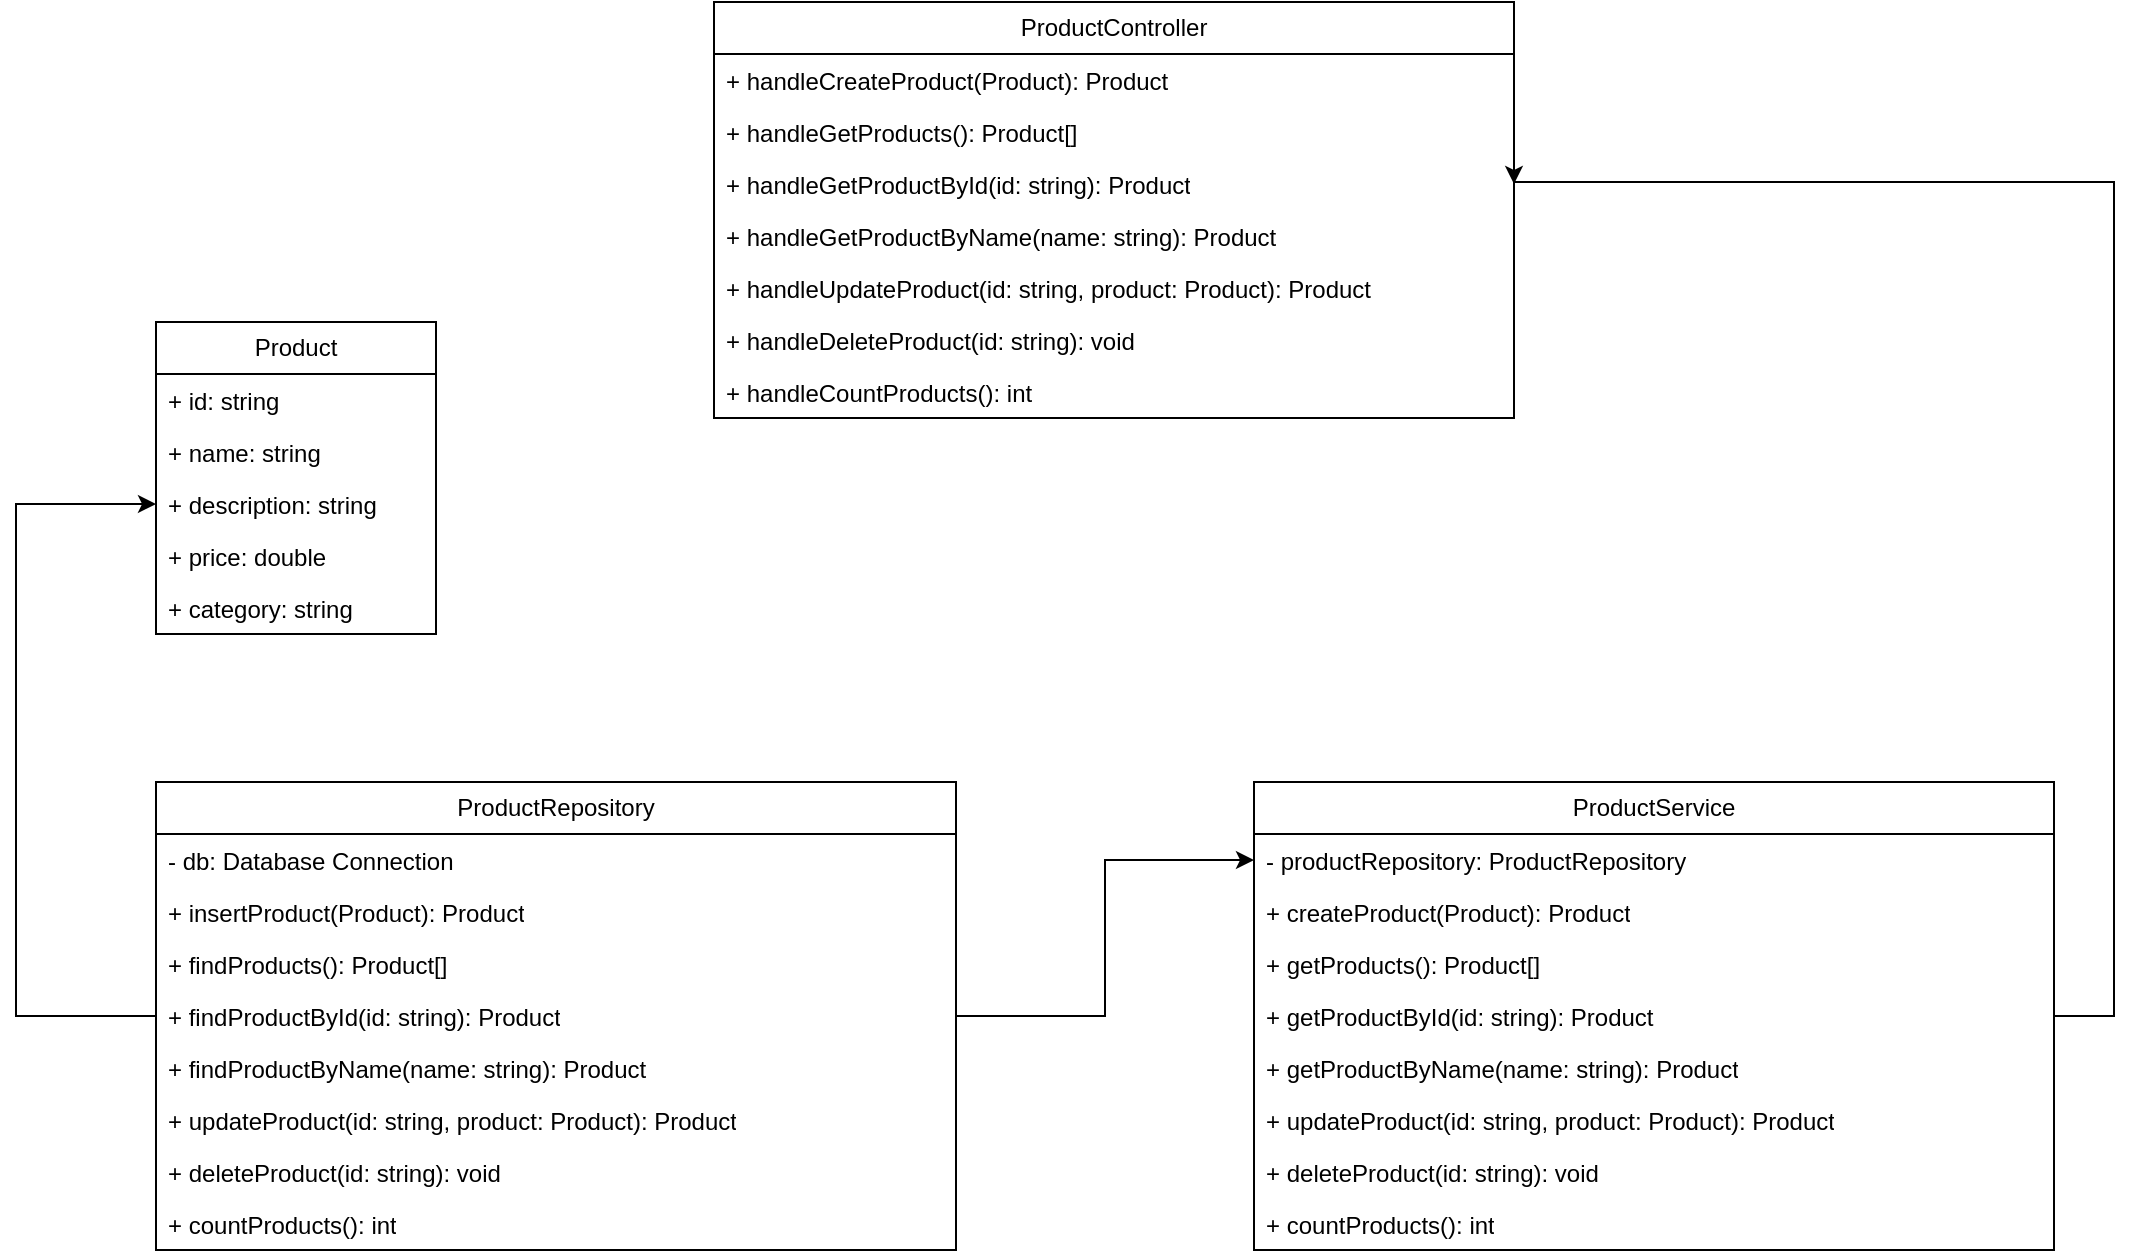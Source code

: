 <mxfile version="24.4.8" type="device">
  <diagram name="Page-1" id="ZH01SxiYz7vFpwnW-DXV">
    <mxGraphModel dx="2082" dy="1195" grid="1" gridSize="10" guides="1" tooltips="1" connect="1" arrows="1" fold="1" page="1" pageScale="1" pageWidth="850" pageHeight="1100" math="0" shadow="0">
      <root>
        <mxCell id="0" />
        <mxCell id="1" parent="0" />
        <mxCell id="GuW4qnZZ-TQXwJMq33fZ-1" value="Product" style="swimlane;fontStyle=0;childLayout=stackLayout;horizontal=1;startSize=26;fillColor=none;horizontalStack=0;resizeParent=1;resizeParentMax=0;resizeLast=0;collapsible=1;marginBottom=0;whiteSpace=wrap;html=1;" vertex="1" parent="1">
          <mxGeometry x="-229" y="710" width="140" height="156" as="geometry">
            <mxRectangle x="350" y="510" width="80" height="30" as="alternateBounds" />
          </mxGeometry>
        </mxCell>
        <mxCell id="GuW4qnZZ-TQXwJMq33fZ-2" value="+ id: string" style="text;strokeColor=none;fillColor=none;align=left;verticalAlign=top;spacingLeft=4;spacingRight=4;overflow=hidden;rotatable=0;points=[[0,0.5],[1,0.5]];portConstraint=eastwest;whiteSpace=wrap;html=1;" vertex="1" parent="GuW4qnZZ-TQXwJMq33fZ-1">
          <mxGeometry y="26" width="140" height="26" as="geometry" />
        </mxCell>
        <mxCell id="GuW4qnZZ-TQXwJMq33fZ-3" value="+ name: string" style="text;strokeColor=none;fillColor=none;align=left;verticalAlign=top;spacingLeft=4;spacingRight=4;overflow=hidden;rotatable=0;points=[[0,0.5],[1,0.5]];portConstraint=eastwest;whiteSpace=wrap;html=1;" vertex="1" parent="GuW4qnZZ-TQXwJMq33fZ-1">
          <mxGeometry y="52" width="140" height="26" as="geometry" />
        </mxCell>
        <mxCell id="GuW4qnZZ-TQXwJMq33fZ-4" value="+ description: string" style="text;strokeColor=none;fillColor=none;align=left;verticalAlign=top;spacingLeft=4;spacingRight=4;overflow=hidden;rotatable=0;points=[[0,0.5],[1,0.5]];portConstraint=eastwest;whiteSpace=wrap;html=1;" vertex="1" parent="GuW4qnZZ-TQXwJMq33fZ-1">
          <mxGeometry y="78" width="140" height="26" as="geometry" />
        </mxCell>
        <mxCell id="GuW4qnZZ-TQXwJMq33fZ-20" value="+ price: double" style="text;strokeColor=none;fillColor=none;align=left;verticalAlign=top;spacingLeft=4;spacingRight=4;overflow=hidden;rotatable=0;points=[[0,0.5],[1,0.5]];portConstraint=eastwest;whiteSpace=wrap;html=1;" vertex="1" parent="GuW4qnZZ-TQXwJMq33fZ-1">
          <mxGeometry y="104" width="140" height="26" as="geometry" />
        </mxCell>
        <mxCell id="GuW4qnZZ-TQXwJMq33fZ-23" value="+ category: string" style="text;strokeColor=none;fillColor=none;align=left;verticalAlign=top;spacingLeft=4;spacingRight=4;overflow=hidden;rotatable=0;points=[[0,0.5],[1,0.5]];portConstraint=eastwest;whiteSpace=wrap;html=1;" vertex="1" parent="GuW4qnZZ-TQXwJMq33fZ-1">
          <mxGeometry y="130" width="140" height="26" as="geometry" />
        </mxCell>
        <mxCell id="GuW4qnZZ-TQXwJMq33fZ-25" value="ProductController" style="swimlane;fontStyle=0;childLayout=stackLayout;horizontal=1;startSize=26;fillColor=none;horizontalStack=0;resizeParent=1;resizeParentMax=0;resizeLast=0;collapsible=1;marginBottom=0;whiteSpace=wrap;html=1;" vertex="1" parent="1">
          <mxGeometry x="50" y="550" width="400" height="208" as="geometry" />
        </mxCell>
        <mxCell id="GuW4qnZZ-TQXwJMq33fZ-26" value="+ handleCreateProduct(Product): Product" style="text;strokeColor=none;fillColor=none;align=left;verticalAlign=top;spacingLeft=4;spacingRight=4;overflow=hidden;rotatable=0;points=[[0,0.5],[1,0.5]];portConstraint=eastwest;whiteSpace=wrap;html=1;" vertex="1" parent="GuW4qnZZ-TQXwJMq33fZ-25">
          <mxGeometry y="26" width="400" height="26" as="geometry" />
        </mxCell>
        <mxCell id="GuW4qnZZ-TQXwJMq33fZ-27" value="+ handleGetProducts(): Product[]" style="text;strokeColor=none;fillColor=none;align=left;verticalAlign=top;spacingLeft=4;spacingRight=4;overflow=hidden;rotatable=0;points=[[0,0.5],[1,0.5]];portConstraint=eastwest;whiteSpace=wrap;html=1;" vertex="1" parent="GuW4qnZZ-TQXwJMq33fZ-25">
          <mxGeometry y="52" width="400" height="26" as="geometry" />
        </mxCell>
        <mxCell id="GuW4qnZZ-TQXwJMq33fZ-28" value="+ handleGetProductById(id: string): Product" style="text;strokeColor=none;fillColor=none;align=left;verticalAlign=top;spacingLeft=4;spacingRight=4;overflow=hidden;rotatable=0;points=[[0,0.5],[1,0.5]];portConstraint=eastwest;whiteSpace=wrap;html=1;" vertex="1" parent="GuW4qnZZ-TQXwJMq33fZ-25">
          <mxGeometry y="78" width="400" height="26" as="geometry" />
        </mxCell>
        <mxCell id="GuW4qnZZ-TQXwJMq33fZ-39" value="+ handleGetProductByName(name: string): Product&lt;div&gt;&lt;br&gt;&lt;/div&gt;" style="text;strokeColor=none;fillColor=none;align=left;verticalAlign=top;spacingLeft=4;spacingRight=4;overflow=hidden;rotatable=0;points=[[0,0.5],[1,0.5]];portConstraint=eastwest;whiteSpace=wrap;html=1;" vertex="1" parent="GuW4qnZZ-TQXwJMq33fZ-25">
          <mxGeometry y="104" width="400" height="26" as="geometry" />
        </mxCell>
        <mxCell id="GuW4qnZZ-TQXwJMq33fZ-38" value="+ handleUpdateProduct(id: string, product: Product): Product" style="text;strokeColor=none;fillColor=none;align=left;verticalAlign=top;spacingLeft=4;spacingRight=4;overflow=hidden;rotatable=0;points=[[0,0.5],[1,0.5]];portConstraint=eastwest;whiteSpace=wrap;html=1;" vertex="1" parent="GuW4qnZZ-TQXwJMq33fZ-25">
          <mxGeometry y="130" width="400" height="26" as="geometry" />
        </mxCell>
        <mxCell id="GuW4qnZZ-TQXwJMq33fZ-37" value="+ handleDeleteProduct(id: string): void" style="text;strokeColor=none;fillColor=none;align=left;verticalAlign=top;spacingLeft=4;spacingRight=4;overflow=hidden;rotatable=0;points=[[0,0.5],[1,0.5]];portConstraint=eastwest;whiteSpace=wrap;html=1;" vertex="1" parent="GuW4qnZZ-TQXwJMq33fZ-25">
          <mxGeometry y="156" width="400" height="26" as="geometry" />
        </mxCell>
        <mxCell id="GuW4qnZZ-TQXwJMq33fZ-36" value="+ handleCountProducts(): int" style="text;strokeColor=none;fillColor=none;align=left;verticalAlign=top;spacingLeft=4;spacingRight=4;overflow=hidden;rotatable=0;points=[[0,0.5],[1,0.5]];portConstraint=eastwest;whiteSpace=wrap;html=1;" vertex="1" parent="GuW4qnZZ-TQXwJMq33fZ-25">
          <mxGeometry y="182" width="400" height="26" as="geometry" />
        </mxCell>
        <mxCell id="GuW4qnZZ-TQXwJMq33fZ-62" style="edgeStyle=orthogonalEdgeStyle;rounded=0;orthogonalLoop=1;jettySize=auto;html=1;entryX=1;entryY=0.5;entryDx=0;entryDy=0;" edge="1" parent="1" source="GuW4qnZZ-TQXwJMq33fZ-40" target="GuW4qnZZ-TQXwJMq33fZ-28">
          <mxGeometry relative="1" as="geometry">
            <Array as="points">
              <mxPoint x="750" y="1057" />
              <mxPoint x="750" y="640" />
            </Array>
          </mxGeometry>
        </mxCell>
        <mxCell id="GuW4qnZZ-TQXwJMq33fZ-40" value="ProductService" style="swimlane;fontStyle=0;childLayout=stackLayout;horizontal=1;startSize=26;fillColor=none;horizontalStack=0;resizeParent=1;resizeParentMax=0;resizeLast=0;collapsible=1;marginBottom=0;whiteSpace=wrap;html=1;" vertex="1" parent="1">
          <mxGeometry x="320" y="940" width="400" height="234" as="geometry" />
        </mxCell>
        <mxCell id="GuW4qnZZ-TQXwJMq33fZ-57" value="- productRepository: ProductRepository" style="text;strokeColor=none;fillColor=none;align=left;verticalAlign=top;spacingLeft=4;spacingRight=4;overflow=hidden;rotatable=0;points=[[0,0.5],[1,0.5]];portConstraint=eastwest;whiteSpace=wrap;html=1;" vertex="1" parent="GuW4qnZZ-TQXwJMq33fZ-40">
          <mxGeometry y="26" width="400" height="26" as="geometry" />
        </mxCell>
        <mxCell id="GuW4qnZZ-TQXwJMq33fZ-41" value="+ createProduct(Product): Product" style="text;strokeColor=none;fillColor=none;align=left;verticalAlign=top;spacingLeft=4;spacingRight=4;overflow=hidden;rotatable=0;points=[[0,0.5],[1,0.5]];portConstraint=eastwest;whiteSpace=wrap;html=1;" vertex="1" parent="GuW4qnZZ-TQXwJMq33fZ-40">
          <mxGeometry y="52" width="400" height="26" as="geometry" />
        </mxCell>
        <mxCell id="GuW4qnZZ-TQXwJMq33fZ-42" value="+ getProducts(): Product[]" style="text;strokeColor=none;fillColor=none;align=left;verticalAlign=top;spacingLeft=4;spacingRight=4;overflow=hidden;rotatable=0;points=[[0,0.5],[1,0.5]];portConstraint=eastwest;whiteSpace=wrap;html=1;" vertex="1" parent="GuW4qnZZ-TQXwJMq33fZ-40">
          <mxGeometry y="78" width="400" height="26" as="geometry" />
        </mxCell>
        <mxCell id="GuW4qnZZ-TQXwJMq33fZ-43" value="+ getProductById(id: string): Product" style="text;strokeColor=none;fillColor=none;align=left;verticalAlign=top;spacingLeft=4;spacingRight=4;overflow=hidden;rotatable=0;points=[[0,0.5],[1,0.5]];portConstraint=eastwest;whiteSpace=wrap;html=1;" vertex="1" parent="GuW4qnZZ-TQXwJMq33fZ-40">
          <mxGeometry y="104" width="400" height="26" as="geometry" />
        </mxCell>
        <mxCell id="GuW4qnZZ-TQXwJMq33fZ-44" value="+ getProductByName(name: string): Product&lt;div&gt;&lt;br&gt;&lt;/div&gt;" style="text;strokeColor=none;fillColor=none;align=left;verticalAlign=top;spacingLeft=4;spacingRight=4;overflow=hidden;rotatable=0;points=[[0,0.5],[1,0.5]];portConstraint=eastwest;whiteSpace=wrap;html=1;" vertex="1" parent="GuW4qnZZ-TQXwJMq33fZ-40">
          <mxGeometry y="130" width="400" height="26" as="geometry" />
        </mxCell>
        <mxCell id="GuW4qnZZ-TQXwJMq33fZ-45" value="+ updateProduct(id: string, product: Product): Product" style="text;strokeColor=none;fillColor=none;align=left;verticalAlign=top;spacingLeft=4;spacingRight=4;overflow=hidden;rotatable=0;points=[[0,0.5],[1,0.5]];portConstraint=eastwest;whiteSpace=wrap;html=1;" vertex="1" parent="GuW4qnZZ-TQXwJMq33fZ-40">
          <mxGeometry y="156" width="400" height="26" as="geometry" />
        </mxCell>
        <mxCell id="GuW4qnZZ-TQXwJMq33fZ-46" value="+ deleteProduct(id: string): void" style="text;strokeColor=none;fillColor=none;align=left;verticalAlign=top;spacingLeft=4;spacingRight=4;overflow=hidden;rotatable=0;points=[[0,0.5],[1,0.5]];portConstraint=eastwest;whiteSpace=wrap;html=1;" vertex="1" parent="GuW4qnZZ-TQXwJMq33fZ-40">
          <mxGeometry y="182" width="400" height="26" as="geometry" />
        </mxCell>
        <mxCell id="GuW4qnZZ-TQXwJMq33fZ-47" value="+ countProducts(): int" style="text;strokeColor=none;fillColor=none;align=left;verticalAlign=top;spacingLeft=4;spacingRight=4;overflow=hidden;rotatable=0;points=[[0,0.5],[1,0.5]];portConstraint=eastwest;whiteSpace=wrap;html=1;" vertex="1" parent="GuW4qnZZ-TQXwJMq33fZ-40">
          <mxGeometry y="208" width="400" height="26" as="geometry" />
        </mxCell>
        <mxCell id="GuW4qnZZ-TQXwJMq33fZ-60" style="edgeStyle=orthogonalEdgeStyle;rounded=0;orthogonalLoop=1;jettySize=auto;html=1;entryX=0;entryY=0.5;entryDx=0;entryDy=0;" edge="1" parent="1" source="GuW4qnZZ-TQXwJMq33fZ-48" target="GuW4qnZZ-TQXwJMq33fZ-57">
          <mxGeometry relative="1" as="geometry" />
        </mxCell>
        <mxCell id="GuW4qnZZ-TQXwJMq33fZ-48" value="ProductRepository" style="swimlane;fontStyle=0;childLayout=stackLayout;horizontal=1;startSize=26;fillColor=none;horizontalStack=0;resizeParent=1;resizeParentMax=0;resizeLast=0;collapsible=1;marginBottom=0;whiteSpace=wrap;html=1;" vertex="1" parent="1">
          <mxGeometry x="-229" y="940" width="400" height="234" as="geometry" />
        </mxCell>
        <mxCell id="GuW4qnZZ-TQXwJMq33fZ-56" value="- db: Database Connection" style="text;strokeColor=none;fillColor=none;align=left;verticalAlign=top;spacingLeft=4;spacingRight=4;overflow=hidden;rotatable=0;points=[[0,0.5],[1,0.5]];portConstraint=eastwest;whiteSpace=wrap;html=1;" vertex="1" parent="GuW4qnZZ-TQXwJMq33fZ-48">
          <mxGeometry y="26" width="400" height="26" as="geometry" />
        </mxCell>
        <mxCell id="GuW4qnZZ-TQXwJMq33fZ-49" value="+ insertProduct(Product): Product" style="text;strokeColor=none;fillColor=none;align=left;verticalAlign=top;spacingLeft=4;spacingRight=4;overflow=hidden;rotatable=0;points=[[0,0.5],[1,0.5]];portConstraint=eastwest;whiteSpace=wrap;html=1;" vertex="1" parent="GuW4qnZZ-TQXwJMq33fZ-48">
          <mxGeometry y="52" width="400" height="26" as="geometry" />
        </mxCell>
        <mxCell id="GuW4qnZZ-TQXwJMq33fZ-50" value="+ findProducts(): Product[]" style="text;strokeColor=none;fillColor=none;align=left;verticalAlign=top;spacingLeft=4;spacingRight=4;overflow=hidden;rotatable=0;points=[[0,0.5],[1,0.5]];portConstraint=eastwest;whiteSpace=wrap;html=1;" vertex="1" parent="GuW4qnZZ-TQXwJMq33fZ-48">
          <mxGeometry y="78" width="400" height="26" as="geometry" />
        </mxCell>
        <mxCell id="GuW4qnZZ-TQXwJMq33fZ-51" value="+ findProductById(id: string): Product" style="text;strokeColor=none;fillColor=none;align=left;verticalAlign=top;spacingLeft=4;spacingRight=4;overflow=hidden;rotatable=0;points=[[0,0.5],[1,0.5]];portConstraint=eastwest;whiteSpace=wrap;html=1;" vertex="1" parent="GuW4qnZZ-TQXwJMq33fZ-48">
          <mxGeometry y="104" width="400" height="26" as="geometry" />
        </mxCell>
        <mxCell id="GuW4qnZZ-TQXwJMq33fZ-52" value="+ findProductByName(name: string): Product&lt;div&gt;&lt;br&gt;&lt;/div&gt;" style="text;strokeColor=none;fillColor=none;align=left;verticalAlign=top;spacingLeft=4;spacingRight=4;overflow=hidden;rotatable=0;points=[[0,0.5],[1,0.5]];portConstraint=eastwest;whiteSpace=wrap;html=1;" vertex="1" parent="GuW4qnZZ-TQXwJMq33fZ-48">
          <mxGeometry y="130" width="400" height="26" as="geometry" />
        </mxCell>
        <mxCell id="GuW4qnZZ-TQXwJMq33fZ-53" value="+ updateProduct(id: string, product: Product): Product" style="text;strokeColor=none;fillColor=none;align=left;verticalAlign=top;spacingLeft=4;spacingRight=4;overflow=hidden;rotatable=0;points=[[0,0.5],[1,0.5]];portConstraint=eastwest;whiteSpace=wrap;html=1;" vertex="1" parent="GuW4qnZZ-TQXwJMq33fZ-48">
          <mxGeometry y="156" width="400" height="26" as="geometry" />
        </mxCell>
        <mxCell id="GuW4qnZZ-TQXwJMq33fZ-54" value="+ deleteProduct(id: string): void" style="text;strokeColor=none;fillColor=none;align=left;verticalAlign=top;spacingLeft=4;spacingRight=4;overflow=hidden;rotatable=0;points=[[0,0.5],[1,0.5]];portConstraint=eastwest;whiteSpace=wrap;html=1;" vertex="1" parent="GuW4qnZZ-TQXwJMq33fZ-48">
          <mxGeometry y="182" width="400" height="26" as="geometry" />
        </mxCell>
        <mxCell id="GuW4qnZZ-TQXwJMq33fZ-55" value="+ countProducts(): int" style="text;strokeColor=none;fillColor=none;align=left;verticalAlign=top;spacingLeft=4;spacingRight=4;overflow=hidden;rotatable=0;points=[[0,0.5],[1,0.5]];portConstraint=eastwest;whiteSpace=wrap;html=1;" vertex="1" parent="GuW4qnZZ-TQXwJMq33fZ-48">
          <mxGeometry y="208" width="400" height="26" as="geometry" />
        </mxCell>
        <mxCell id="GuW4qnZZ-TQXwJMq33fZ-61" style="edgeStyle=orthogonalEdgeStyle;rounded=0;orthogonalLoop=1;jettySize=auto;html=1;entryX=0;entryY=0.5;entryDx=0;entryDy=0;" edge="1" parent="1" source="GuW4qnZZ-TQXwJMq33fZ-51" target="GuW4qnZZ-TQXwJMq33fZ-4">
          <mxGeometry relative="1" as="geometry">
            <Array as="points">
              <mxPoint x="-299" y="1057" />
              <mxPoint x="-299" y="801" />
            </Array>
          </mxGeometry>
        </mxCell>
      </root>
    </mxGraphModel>
  </diagram>
</mxfile>

